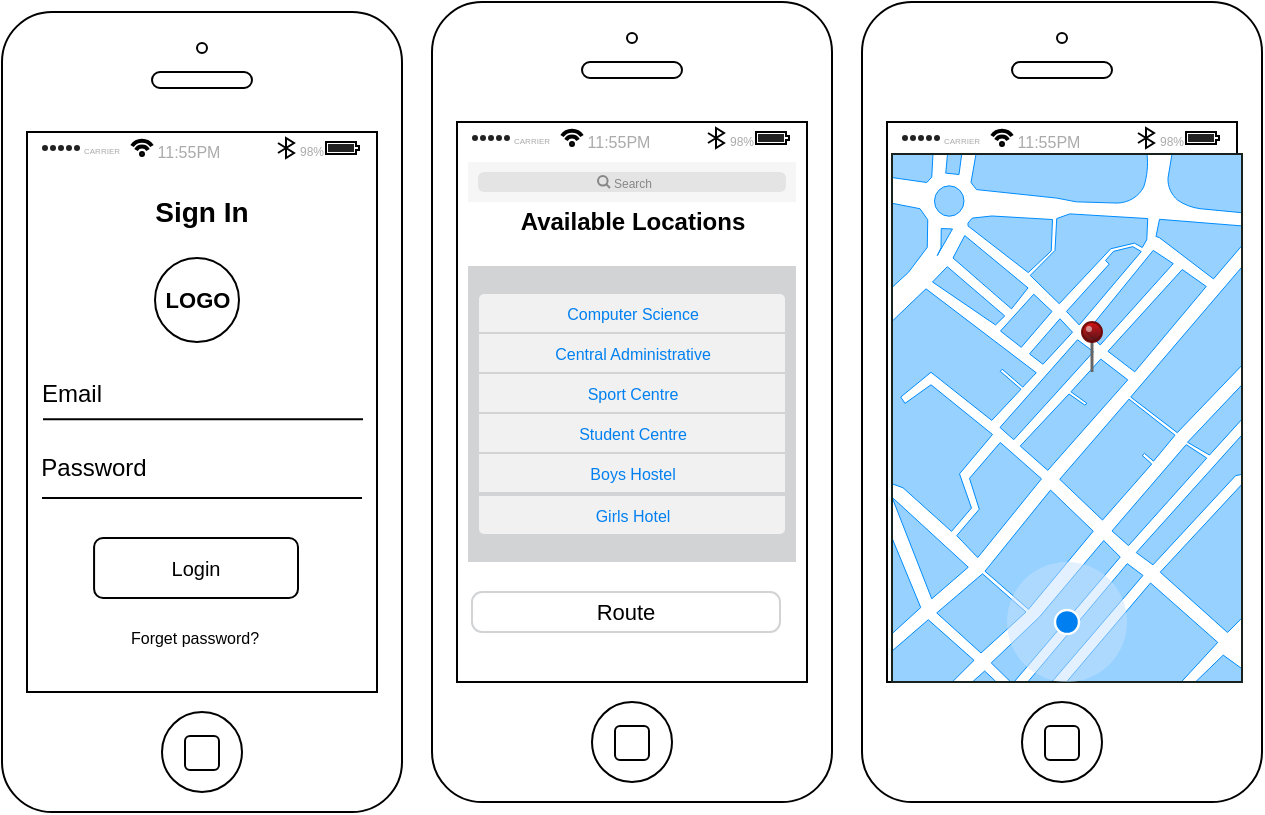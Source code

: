<mxfile version="13.9.9" type="device"><diagram name="Page-1" id="f1b7ffb7-ca1e-a977-7cf5-a751b3c06c05"><mxGraphModel dx="1002" dy="572" grid="1" gridSize="10" guides="1" tooltips="1" connect="1" arrows="1" fold="1" page="1" pageScale="1" pageWidth="826" pageHeight="1169" background="#ffffff" math="0" shadow="0"><root><mxCell id="0"/><mxCell id="1" parent="0"/><mxCell id="Yq8ICsiw-q7plI6204k3-2" value="" style="html=1;verticalLabelPosition=bottom;labelBackgroundColor=#ffffff;verticalAlign=top;shadow=0;dashed=0;strokeWidth=1;shape=mxgraph.ios7.misc.iphone;" vertex="1" parent="1"><mxGeometry x="70" y="95" width="200" height="400" as="geometry"/></mxCell><mxCell id="Yq8ICsiw-q7plI6204k3-3" value="" style="html=1;strokeWidth=1;shadow=0;dashed=0;shape=mxgraph.ios7ui.appBar;fillColor=#ffffff;gradientColor=none;" vertex="1" parent="1"><mxGeometry x="85" y="157" width="167" height="12" as="geometry"/></mxCell><mxCell id="Yq8ICsiw-q7plI6204k3-4" value="CARRIER" style="shape=rect;align=left;fontSize=8;spacingLeft=24;fontSize=4;fontColor=#aaaaaa;strokeColor=none;fillColor=none;spacingTop=4;" vertex="1" parent="Yq8ICsiw-q7plI6204k3-3"><mxGeometry y="0.5" width="50" height="13" relative="1" as="geometry"><mxPoint y="-6.5" as="offset"/></mxGeometry></mxCell><mxCell id="Yq8ICsiw-q7plI6204k3-5" value="11:55PM" style="shape=rect;fontSize=8;fontColor=#aaaaaa;strokeColor=none;fillColor=none;spacingTop=4;" vertex="1" parent="Yq8ICsiw-q7plI6204k3-3"><mxGeometry x="0.5" y="0.5" width="50" height="13" relative="1" as="geometry"><mxPoint x="-30" y="-6.5" as="offset"/></mxGeometry></mxCell><mxCell id="Yq8ICsiw-q7plI6204k3-6" value="98%" style="shape=rect;align=right;fontSize=8;spacingRight=19;fontSize=6;fontColor=#aaaaaa;strokeColor=none;fillColor=none;spacingTop=4;" vertex="1" parent="Yq8ICsiw-q7plI6204k3-3"><mxGeometry x="1" y="0.5" width="45" height="13" relative="1" as="geometry"><mxPoint x="-45" y="-6.5" as="offset"/></mxGeometry></mxCell><mxCell id="Yq8ICsiw-q7plI6204k3-19" value="Login" style="rounded=1;html=1;shadow=0;dashed=0;whiteSpace=wrap;fontSize=10;align=center;" vertex="1" parent="1"><mxGeometry x="116.04" y="358" width="101.96" height="30" as="geometry"/></mxCell><mxCell id="Yq8ICsiw-q7plI6204k3-20" value="Email" style="text;html=1;strokeColor=none;fillColor=none;align=center;verticalAlign=middle;whiteSpace=wrap;rounded=0;" vertex="1" parent="1"><mxGeometry x="85" y="276" width="40" height="20" as="geometry"/></mxCell><mxCell id="Yq8ICsiw-q7plI6204k3-21" value="Password" style="text;html=1;strokeColor=none;fillColor=none;align=center;verticalAlign=middle;whiteSpace=wrap;rounded=0;" vertex="1" parent="1"><mxGeometry x="95.71" y="313" width="40" height="20" as="geometry"/></mxCell><mxCell id="Yq8ICsiw-q7plI6204k3-22" value="Forget password?" style="text;html=1;strokeColor=none;fillColor=none;align=center;verticalAlign=middle;whiteSpace=wrap;rounded=0;fontSize=8;" vertex="1" parent="1"><mxGeometry x="107.37" y="398" width="119.29" height="20" as="geometry"/></mxCell><mxCell id="Yq8ICsiw-q7plI6204k3-23" value="" style="endArrow=none;html=1;fontSize=8;" edge="1" parent="1"><mxGeometry width="50" height="50" relative="1" as="geometry"><mxPoint x="250.0" y="338.0" as="sourcePoint"/><mxPoint x="90.0" y="338.0" as="targetPoint"/></mxGeometry></mxCell><mxCell id="Yq8ICsiw-q7plI6204k3-24" value="" style="endArrow=none;html=1;fontSize=8;" edge="1" parent="1"><mxGeometry width="50" height="50" relative="1" as="geometry"><mxPoint x="250.5" y="298.66" as="sourcePoint"/><mxPoint x="90.5" y="298.66" as="targetPoint"/></mxGeometry></mxCell><mxCell id="Yq8ICsiw-q7plI6204k3-25" value="LOGO" style="ellipse;whiteSpace=wrap;html=1;aspect=fixed;strokeColor=#000000;fontSize=11;fontStyle=1" vertex="1" parent="1"><mxGeometry x="146.5" y="218" width="42" height="42" as="geometry"/></mxCell><mxCell id="Yq8ICsiw-q7plI6204k3-38" value="" style="html=1;verticalLabelPosition=bottom;labelBackgroundColor=#ffffff;verticalAlign=top;shadow=0;dashed=0;strokeWidth=1;shape=mxgraph.ios7.misc.iphone;" vertex="1" parent="1"><mxGeometry x="500" y="90" width="200" height="400" as="geometry"/></mxCell><mxCell id="Yq8ICsiw-q7plI6204k3-39" value="" style="html=1;strokeWidth=1;shadow=0;dashed=0;shape=mxgraph.ios7ui.appBar;fillColor=#ffffff;gradientColor=none;" vertex="1" parent="1"><mxGeometry x="515" y="152" width="167" height="12" as="geometry"/></mxCell><mxCell id="Yq8ICsiw-q7plI6204k3-40" value="CARRIER" style="shape=rect;align=left;fontSize=8;spacingLeft=24;fontSize=4;fontColor=#aaaaaa;strokeColor=none;fillColor=none;spacingTop=4;" vertex="1" parent="Yq8ICsiw-q7plI6204k3-39"><mxGeometry y="0.5" width="50" height="13" relative="1" as="geometry"><mxPoint y="-6.5" as="offset"/></mxGeometry></mxCell><mxCell id="Yq8ICsiw-q7plI6204k3-41" value="11:55PM" style="shape=rect;fontSize=8;fontColor=#aaaaaa;strokeColor=none;fillColor=none;spacingTop=4;" vertex="1" parent="Yq8ICsiw-q7plI6204k3-39"><mxGeometry x="0.5" y="0.5" width="50" height="13" relative="1" as="geometry"><mxPoint x="-30" y="-6.5" as="offset"/></mxGeometry></mxCell><mxCell id="Yq8ICsiw-q7plI6204k3-42" value="98%" style="shape=rect;align=right;fontSize=8;spacingRight=19;fontSize=6;fontColor=#aaaaaa;strokeColor=none;fillColor=none;spacingTop=4;" vertex="1" parent="Yq8ICsiw-q7plI6204k3-39"><mxGeometry x="1" y="0.5" width="45" height="13" relative="1" as="geometry"><mxPoint x="-45" y="-6.5" as="offset"/></mxGeometry></mxCell><mxCell id="Yq8ICsiw-q7plI6204k3-8" value="" style="verticalLabelPosition=bottom;verticalAlign=top;html=1;shadow=0;dashed=0;strokeWidth=1;shape=mxgraph.ios.iBgMap;strokeColor=#18211b;strokeColor2=#008cff;fillColor2=#96D1FF;" vertex="1" parent="1"><mxGeometry x="515" y="166" width="175" height="264" as="geometry"/></mxCell><mxCell id="Yq8ICsiw-q7plI6204k3-12" value="" style="html=1;verticalLabelPosition=bottom;labelBackgroundColor=#ffffff;verticalAlign=top;shadow=0;dashed=0;strokeWidth=2;shape=mxgraph.ios7.misc.current_location;strokeColor=#ffffff;fillColor=#0080F0" vertex="1" parent="1"><mxGeometry x="572.5" y="370" width="60" height="60" as="geometry"/></mxCell><mxCell id="Yq8ICsiw-q7plI6204k3-43" value="" style="verticalLabelPosition=top;html=1;shadow=0;dashed=0;verticalAlign=bottom;strokeWidth=1;shape=mxgraph.ios.iPin;fillColor2=#dd0000;fillColor3=#440000;strokeColor=#660000;" vertex="1" parent="1"><mxGeometry x="610" y="250" width="10" height="25" as="geometry"/></mxCell><mxCell id="Yq8ICsiw-q7plI6204k3-44" value="" style="html=1;verticalLabelPosition=bottom;labelBackgroundColor=#ffffff;verticalAlign=top;shadow=0;dashed=0;strokeWidth=1;shape=mxgraph.ios7.misc.iphone;" vertex="1" parent="1"><mxGeometry x="285" y="90" width="200" height="400" as="geometry"/></mxCell><mxCell id="Yq8ICsiw-q7plI6204k3-45" value="" style="html=1;strokeWidth=1;shadow=0;dashed=0;shape=mxgraph.ios7ui.appBar;fillColor=#ffffff;gradientColor=none;" vertex="1" parent="1"><mxGeometry x="300" y="152" width="167" height="12" as="geometry"/></mxCell><mxCell id="Yq8ICsiw-q7plI6204k3-46" value="CARRIER" style="shape=rect;align=left;fontSize=8;spacingLeft=24;fontSize=4;fontColor=#aaaaaa;strokeColor=none;fillColor=none;spacingTop=4;" vertex="1" parent="Yq8ICsiw-q7plI6204k3-45"><mxGeometry y="0.5" width="50" height="13" relative="1" as="geometry"><mxPoint y="-6.5" as="offset"/></mxGeometry></mxCell><mxCell id="Yq8ICsiw-q7plI6204k3-47" value="11:55PM" style="shape=rect;fontSize=8;fontColor=#aaaaaa;strokeColor=none;fillColor=none;spacingTop=4;" vertex="1" parent="Yq8ICsiw-q7plI6204k3-45"><mxGeometry x="0.5" y="0.5" width="50" height="13" relative="1" as="geometry"><mxPoint x="-30" y="-6.5" as="offset"/></mxGeometry></mxCell><mxCell id="Yq8ICsiw-q7plI6204k3-48" value="98%" style="shape=rect;align=right;fontSize=8;spacingRight=19;fontSize=6;fontColor=#aaaaaa;strokeColor=none;fillColor=none;spacingTop=4;" vertex="1" parent="Yq8ICsiw-q7plI6204k3-45"><mxGeometry x="1" y="0.5" width="45" height="13" relative="1" as="geometry"><mxPoint x="-45" y="-6.5" as="offset"/></mxGeometry></mxCell><mxCell id="Yq8ICsiw-q7plI6204k3-9" value="" style="shape=rect;fillColor=#F6F6F6;strokeColor=none;" vertex="1" parent="1"><mxGeometry x="303" y="170" width="164" height="20" as="geometry"/></mxCell><mxCell id="Yq8ICsiw-q7plI6204k3-10" value="" style="html=1;strokeWidth=1;shadow=0;dashed=0;shape=mxgraph.ios7ui.marginRect;rx=3;ry=3;rectMargin=5;fillColor=#E4E4E4;strokeColor=none;" vertex="1" parent="Yq8ICsiw-q7plI6204k3-9"><mxGeometry width="164" height="20" as="geometry"/></mxCell><mxCell id="Yq8ICsiw-q7plI6204k3-11" value="Search" style="shape=mxgraph.ios7.icons.looking_glass;strokeColor=#878789;fillColor=none;fontColor=#878789;labelPosition=right;verticalLabelPosition=middle;align=left;verticalAlign=middle;fontSize=6;fontStyle=0;spacingTop=2;" vertex="1" parent="Yq8ICsiw-q7plI6204k3-9"><mxGeometry x="0.5" y="0.5" width="6" height="6" relative="1" as="geometry"><mxPoint x="-17" y="-3" as="offset"/></mxGeometry></mxCell><mxCell id="Yq8ICsiw-q7plI6204k3-13" value="" style="shape=rect;rSize=3;strokeColor=none;fillColor=#D2D3D5;gradientColor=none;shadow=0;" vertex="1" parent="1"><mxGeometry x="303" y="222" width="164" height="148" as="geometry"/></mxCell><mxCell id="Yq8ICsiw-q7plI6204k3-14" value="Computer Science" style="html=1;strokeWidth=1;shadow=0;dashed=0;shape=mxgraph.ios7ui.topButton;rSize=3;strokeColor=#D2D3D5;fontSize=8;fillColor=#F1F1F1;fontColor=#0080F0;resizeWidth=1;" vertex="1" parent="Yq8ICsiw-q7plI6204k3-13"><mxGeometry width="154" height="20" relative="1" as="geometry"><mxPoint x="5" y="13.5" as="offset"/></mxGeometry></mxCell><mxCell id="Yq8ICsiw-q7plI6204k3-15" value="Central Administrative" style="shape=rect;html=1;strokeColor=#D2D3D5;fontSize=8;fillColor=#F1F1F1;fontColor=#0080F0;resizeWidth=1;" vertex="1" parent="Yq8ICsiw-q7plI6204k3-13"><mxGeometry width="154" height="20" relative="1" as="geometry"><mxPoint x="5" y="33.5" as="offset"/></mxGeometry></mxCell><mxCell id="Yq8ICsiw-q7plI6204k3-16" value="Sport Centre" style="shape=rect;html=1;strokeColor=#D2D3D5;fontSize=8;fillColor=#F1F1F1;fontColor=#0080F0;resizeWidth=1;" vertex="1" parent="Yq8ICsiw-q7plI6204k3-13"><mxGeometry width="154" height="20" relative="1" as="geometry"><mxPoint x="5" y="53.5" as="offset"/></mxGeometry></mxCell><mxCell id="Yq8ICsiw-q7plI6204k3-49" value="Girls Hotel" style="html=1;strokeWidth=1;shadow=0;dashed=0;shape=mxgraph.ios7ui.bottomButton;rSize=3;strokeColor=#D2D3D5;fontSize=8;fillColor=#F1F1F1;fontColor=#0080F0;resizeWidth=1;" vertex="1" parent="Yq8ICsiw-q7plI6204k3-13"><mxGeometry x="5" y="114.5" width="154" height="20" as="geometry"/></mxCell><mxCell id="Yq8ICsiw-q7plI6204k3-50" value="Student Centre" style="shape=rect;html=1;strokeColor=#D2D3D5;fontSize=8;fillColor=#F1F1F1;fontColor=#0080F0;resizeWidth=1;" vertex="1" parent="Yq8ICsiw-q7plI6204k3-13"><mxGeometry x="5" y="73.5" width="154" height="20" as="geometry"/></mxCell><mxCell id="Yq8ICsiw-q7plI6204k3-51" value="Boys Hostel" style="shape=rect;html=1;strokeColor=#D2D3D5;fontSize=8;fillColor=#F1F1F1;fontColor=#0080F0;resizeWidth=1;" vertex="1" parent="Yq8ICsiw-q7plI6204k3-13"><mxGeometry x="5" y="93.5" width="154" height="20" as="geometry"/></mxCell><mxCell id="Yq8ICsiw-q7plI6204k3-52" value="Sign In" style="text;html=1;strokeColor=none;fillColor=none;align=center;verticalAlign=middle;whiteSpace=wrap;rounded=0;fontStyle=1;fontSize=14;" vertex="1" parent="1"><mxGeometry x="137.5" y="185" width="63.5" height="20" as="geometry"/></mxCell><mxCell id="Yq8ICsiw-q7plI6204k3-58" value="" style="html=1;strokeWidth=1;shadow=0;dashed=0;shape=mxgraph.ios7ui.marginRect;rx=5;ry=5;rectMargin=5;strokeColor=#D2D3D5;fontSize=8;fillColor=#ffffff;fontColor=#0080F0;resizeWidth=1;" vertex="1" parent="1"><mxGeometry x="300" y="380" width="164" height="30" as="geometry"><mxPoint x="70" y="-265" as="offset"/></mxGeometry></mxCell><mxCell id="Yq8ICsiw-q7plI6204k3-59" value="Route" style="text;html=1;strokeColor=none;fillColor=none;align=center;verticalAlign=middle;whiteSpace=wrap;rounded=0;fontSize=11;" vertex="1" parent="1"><mxGeometry x="355" y="385" width="54" height="20" as="geometry"/></mxCell><mxCell id="Yq8ICsiw-q7plI6204k3-60" value="Available Locations" style="text;html=1;strokeColor=none;fillColor=none;align=center;verticalAlign=middle;whiteSpace=wrap;rounded=0;fontStyle=1;fontSize=12;" vertex="1" parent="1"><mxGeometry x="311.5" y="190" width="147" height="20" as="geometry"/></mxCell></root></mxGraphModel></diagram></mxfile>